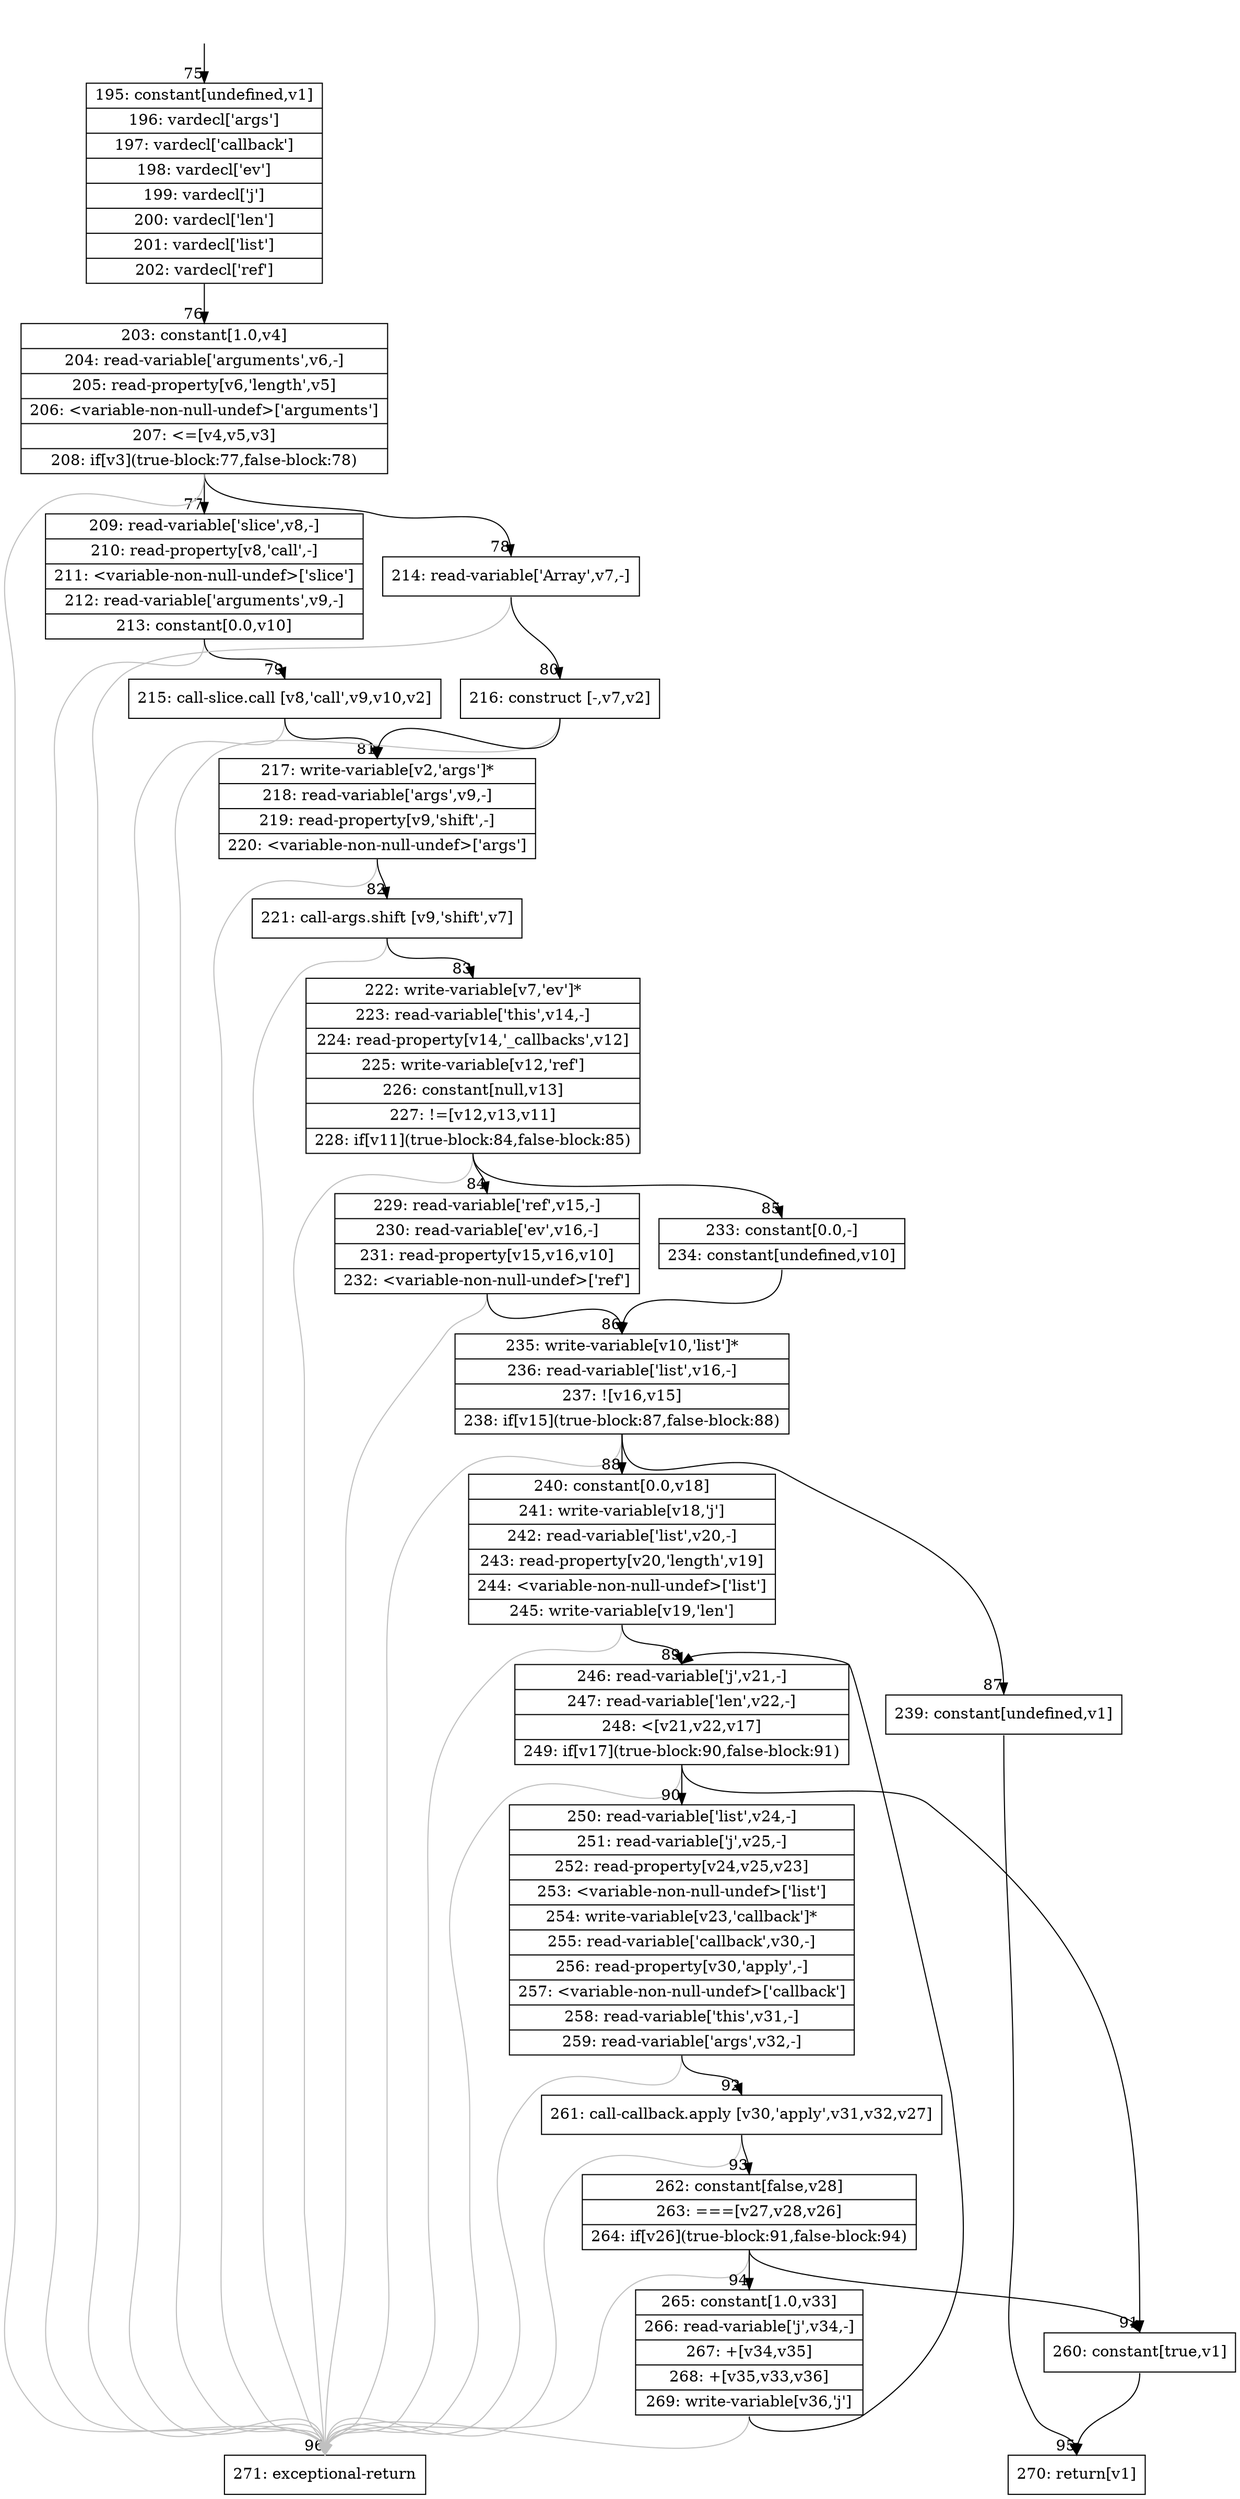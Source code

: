 digraph {
rankdir="TD"
BB_entry10[shape=none,label=""];
BB_entry10 -> BB75 [tailport=s, headport=n, headlabel="    75"]
BB75 [shape=record label="{195: constant[undefined,v1]|196: vardecl['args']|197: vardecl['callback']|198: vardecl['ev']|199: vardecl['j']|200: vardecl['len']|201: vardecl['list']|202: vardecl['ref']}" ] 
BB75 -> BB76 [tailport=s, headport=n, headlabel="      76"]
BB76 [shape=record label="{203: constant[1.0,v4]|204: read-variable['arguments',v6,-]|205: read-property[v6,'length',v5]|206: \<variable-non-null-undef\>['arguments']|207: \<=[v4,v5,v3]|208: if[v3](true-block:77,false-block:78)}" ] 
BB76 -> BB77 [tailport=s, headport=n, headlabel="      77"]
BB76 -> BB78 [tailport=s, headport=n, headlabel="      78"]
BB76 -> BB96 [tailport=s, headport=n, color=gray, headlabel="      96"]
BB77 [shape=record label="{209: read-variable['slice',v8,-]|210: read-property[v8,'call',-]|211: \<variable-non-null-undef\>['slice']|212: read-variable['arguments',v9,-]|213: constant[0.0,v10]}" ] 
BB77 -> BB79 [tailport=s, headport=n, headlabel="      79"]
BB77 -> BB96 [tailport=s, headport=n, color=gray]
BB78 [shape=record label="{214: read-variable['Array',v7,-]}" ] 
BB78 -> BB80 [tailport=s, headport=n, headlabel="      80"]
BB78 -> BB96 [tailport=s, headport=n, color=gray]
BB79 [shape=record label="{215: call-slice.call [v8,'call',v9,v10,v2]}" ] 
BB79 -> BB81 [tailport=s, headport=n, headlabel="      81"]
BB79 -> BB96 [tailport=s, headport=n, color=gray]
BB80 [shape=record label="{216: construct [-,v7,v2]}" ] 
BB80 -> BB81 [tailport=s, headport=n]
BB80 -> BB96 [tailport=s, headport=n, color=gray]
BB81 [shape=record label="{217: write-variable[v2,'args']*|218: read-variable['args',v9,-]|219: read-property[v9,'shift',-]|220: \<variable-non-null-undef\>['args']}" ] 
BB81 -> BB82 [tailport=s, headport=n, headlabel="      82"]
BB81 -> BB96 [tailport=s, headport=n, color=gray]
BB82 [shape=record label="{221: call-args.shift [v9,'shift',v7]}" ] 
BB82 -> BB83 [tailport=s, headport=n, headlabel="      83"]
BB82 -> BB96 [tailport=s, headport=n, color=gray]
BB83 [shape=record label="{222: write-variable[v7,'ev']*|223: read-variable['this',v14,-]|224: read-property[v14,'_callbacks',v12]|225: write-variable[v12,'ref']|226: constant[null,v13]|227: !=[v12,v13,v11]|228: if[v11](true-block:84,false-block:85)}" ] 
BB83 -> BB84 [tailport=s, headport=n, headlabel="      84"]
BB83 -> BB85 [tailport=s, headport=n, headlabel="      85"]
BB83 -> BB96 [tailport=s, headport=n, color=gray]
BB84 [shape=record label="{229: read-variable['ref',v15,-]|230: read-variable['ev',v16,-]|231: read-property[v15,v16,v10]|232: \<variable-non-null-undef\>['ref']}" ] 
BB84 -> BB86 [tailport=s, headport=n, headlabel="      86"]
BB84 -> BB96 [tailport=s, headport=n, color=gray]
BB85 [shape=record label="{233: constant[0.0,-]|234: constant[undefined,v10]}" ] 
BB85 -> BB86 [tailport=s, headport=n]
BB86 [shape=record label="{235: write-variable[v10,'list']*|236: read-variable['list',v16,-]|237: ![v16,v15]|238: if[v15](true-block:87,false-block:88)}" ] 
BB86 -> BB87 [tailport=s, headport=n, headlabel="      87"]
BB86 -> BB88 [tailport=s, headport=n, headlabel="      88"]
BB86 -> BB96 [tailport=s, headport=n, color=gray]
BB87 [shape=record label="{239: constant[undefined,v1]}" ] 
BB87 -> BB95 [tailport=s, headport=n, headlabel="      95"]
BB88 [shape=record label="{240: constant[0.0,v18]|241: write-variable[v18,'j']|242: read-variable['list',v20,-]|243: read-property[v20,'length',v19]|244: \<variable-non-null-undef\>['list']|245: write-variable[v19,'len']}" ] 
BB88 -> BB89 [tailport=s, headport=n, headlabel="      89"]
BB88 -> BB96 [tailport=s, headport=n, color=gray]
BB89 [shape=record label="{246: read-variable['j',v21,-]|247: read-variable['len',v22,-]|248: \<[v21,v22,v17]|249: if[v17](true-block:90,false-block:91)}" ] 
BB89 -> BB90 [tailport=s, headport=n, headlabel="      90"]
BB89 -> BB91 [tailport=s, headport=n, headlabel="      91"]
BB89 -> BB96 [tailport=s, headport=n, color=gray]
BB90 [shape=record label="{250: read-variable['list',v24,-]|251: read-variable['j',v25,-]|252: read-property[v24,v25,v23]|253: \<variable-non-null-undef\>['list']|254: write-variable[v23,'callback']*|255: read-variable['callback',v30,-]|256: read-property[v30,'apply',-]|257: \<variable-non-null-undef\>['callback']|258: read-variable['this',v31,-]|259: read-variable['args',v32,-]}" ] 
BB90 -> BB92 [tailport=s, headport=n, headlabel="      92"]
BB90 -> BB96 [tailport=s, headport=n, color=gray]
BB91 [shape=record label="{260: constant[true,v1]}" ] 
BB91 -> BB95 [tailport=s, headport=n]
BB92 [shape=record label="{261: call-callback.apply [v30,'apply',v31,v32,v27]}" ] 
BB92 -> BB93 [tailport=s, headport=n, headlabel="      93"]
BB92 -> BB96 [tailport=s, headport=n, color=gray]
BB93 [shape=record label="{262: constant[false,v28]|263: ===[v27,v28,v26]|264: if[v26](true-block:91,false-block:94)}" ] 
BB93 -> BB91 [tailport=s, headport=n]
BB93 -> BB94 [tailport=s, headport=n, headlabel="      94"]
BB93 -> BB96 [tailport=s, headport=n, color=gray]
BB94 [shape=record label="{265: constant[1.0,v33]|266: read-variable['j',v34,-]|267: +[v34,v35]|268: +[v35,v33,v36]|269: write-variable[v36,'j']}" ] 
BB94 -> BB89 [tailport=s, headport=n]
BB94 -> BB96 [tailport=s, headport=n, color=gray]
BB95 [shape=record label="{270: return[v1]}" ] 
BB96 [shape=record label="{271: exceptional-return}" ] 
//#$~ 51
}
